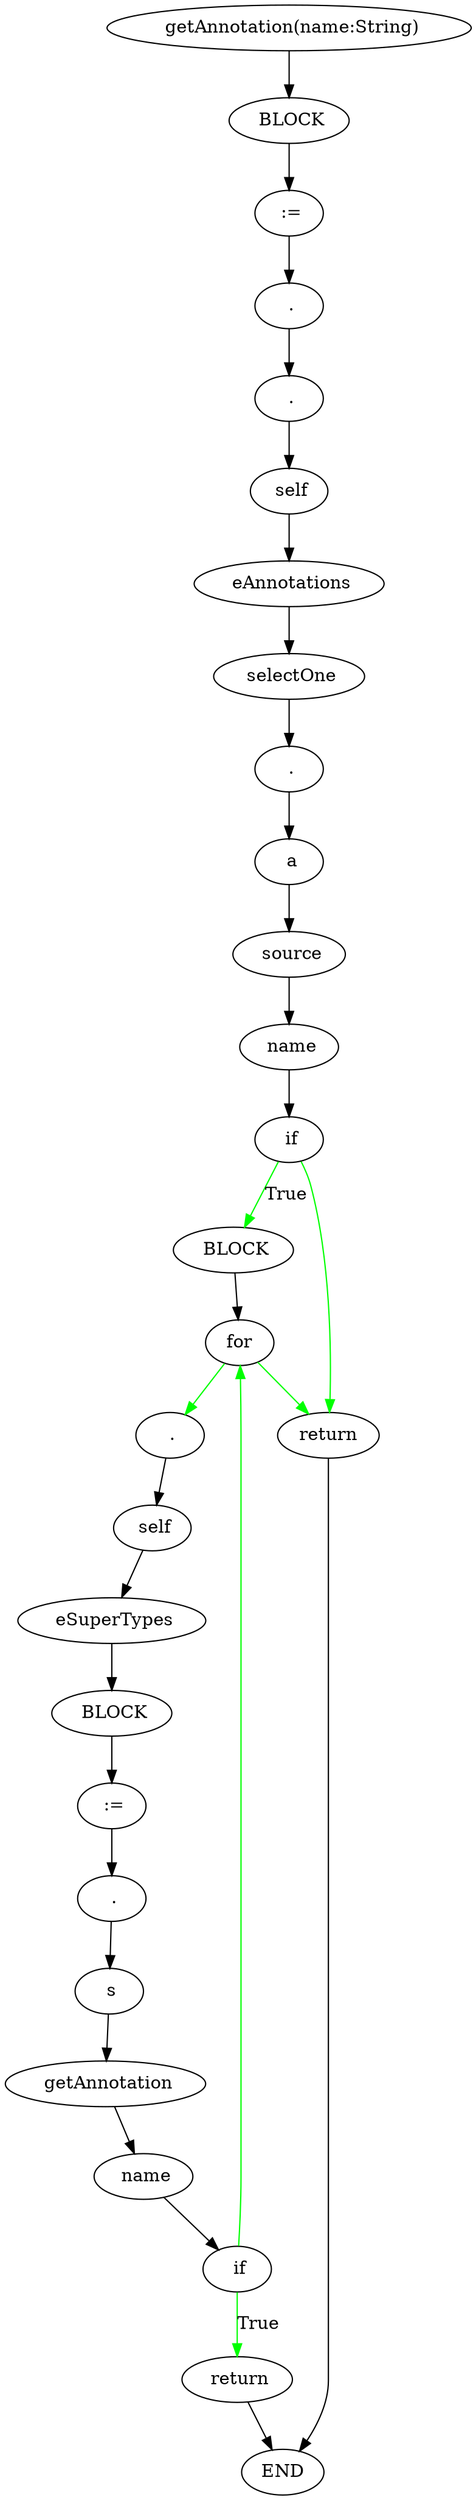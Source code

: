 digraph testGraph {
1698[label=" getAnnotation(name:String)"]
1700[label="BLOCK"]
1698 -> 1700[color=black]
1700[label=" BLOCK"]
1701[label=":="]
1700 -> 1701[color=black]
1701[label=" :="]
1704[label="."]
1701 -> 1704[color=black]
1704[label=" ."]
1705[label="."]
1704 -> 1705[color=black]
1705[label=" ."]
1706[label="self"]
1705 -> 1706[color=black]
1706[label=" self"]
1707[label="eAnnotations"]
1706 -> 1707[color=black]
1707[label=" eAnnotations"]
1708[label="selectOne"]
1707 -> 1708[color=black]
1708[label=" selectOne"]
1713[label="."]
1708 -> 1713[color=black]
1713[label=" ."]
1714[label="a"]
1713 -> 1714[color=black]
1714[label=" a"]
1715[label="source"]
1714 -> 1715[color=black]
1715[label=" source"]
1716[label="name"]
1715 -> 1716[color=black]
1716[label=" name"]
1717[label="if"]
1716 -> 1717[color=black]
1717[label=" if"]
1718[label="BLOCK"]
1717 -> 1718[label="True",color=green]
1731[label="return"]
1717 -> 1731[color=green]
1718[label=" BLOCK"]
1719[label="for"]
1718 -> 1719[color=black]
1731[label=" return"]
1699[label="END"]
1731 -> 1699[color=black]
1719[label=" for"]
1731[label="return"]
1719 -> 1731[color=green]
1734[label="."]
1719 -> 1734[color=green]
1699[label=" END"]
1734[label=" ."]
1735[label="self"]
1734 -> 1735[color=black]
1735[label=" self"]
1736[label="eSuperTypes"]
1735 -> 1736[color=black]
1736[label=" eSuperTypes"]
1737[label="BLOCK"]
1736 -> 1737[color=black]
1737[label=" BLOCK"]
1738[label=":="]
1737 -> 1738[color=black]
1738[label=" :="]
1741[label="."]
1738 -> 1741[color=black]
1741[label=" ."]
1742[label="s"]
1741 -> 1742[color=black]
1742[label=" s"]
1743[label="getAnnotation"]
1742 -> 1743[color=black]
1743[label=" getAnnotation"]
1745[label="name"]
1743 -> 1745[color=black]
1745[label=" name"]
1746[label="if"]
1745 -> 1746[color=black]
1746[label=" if"]
1747[label="return"]
1746 -> 1747[label="True",color=green]
1719[label="for"]
1746 -> 1719[color=green]
1747[label=" return"]
1699[label="END"]
1747 -> 1699[color=black]
}
